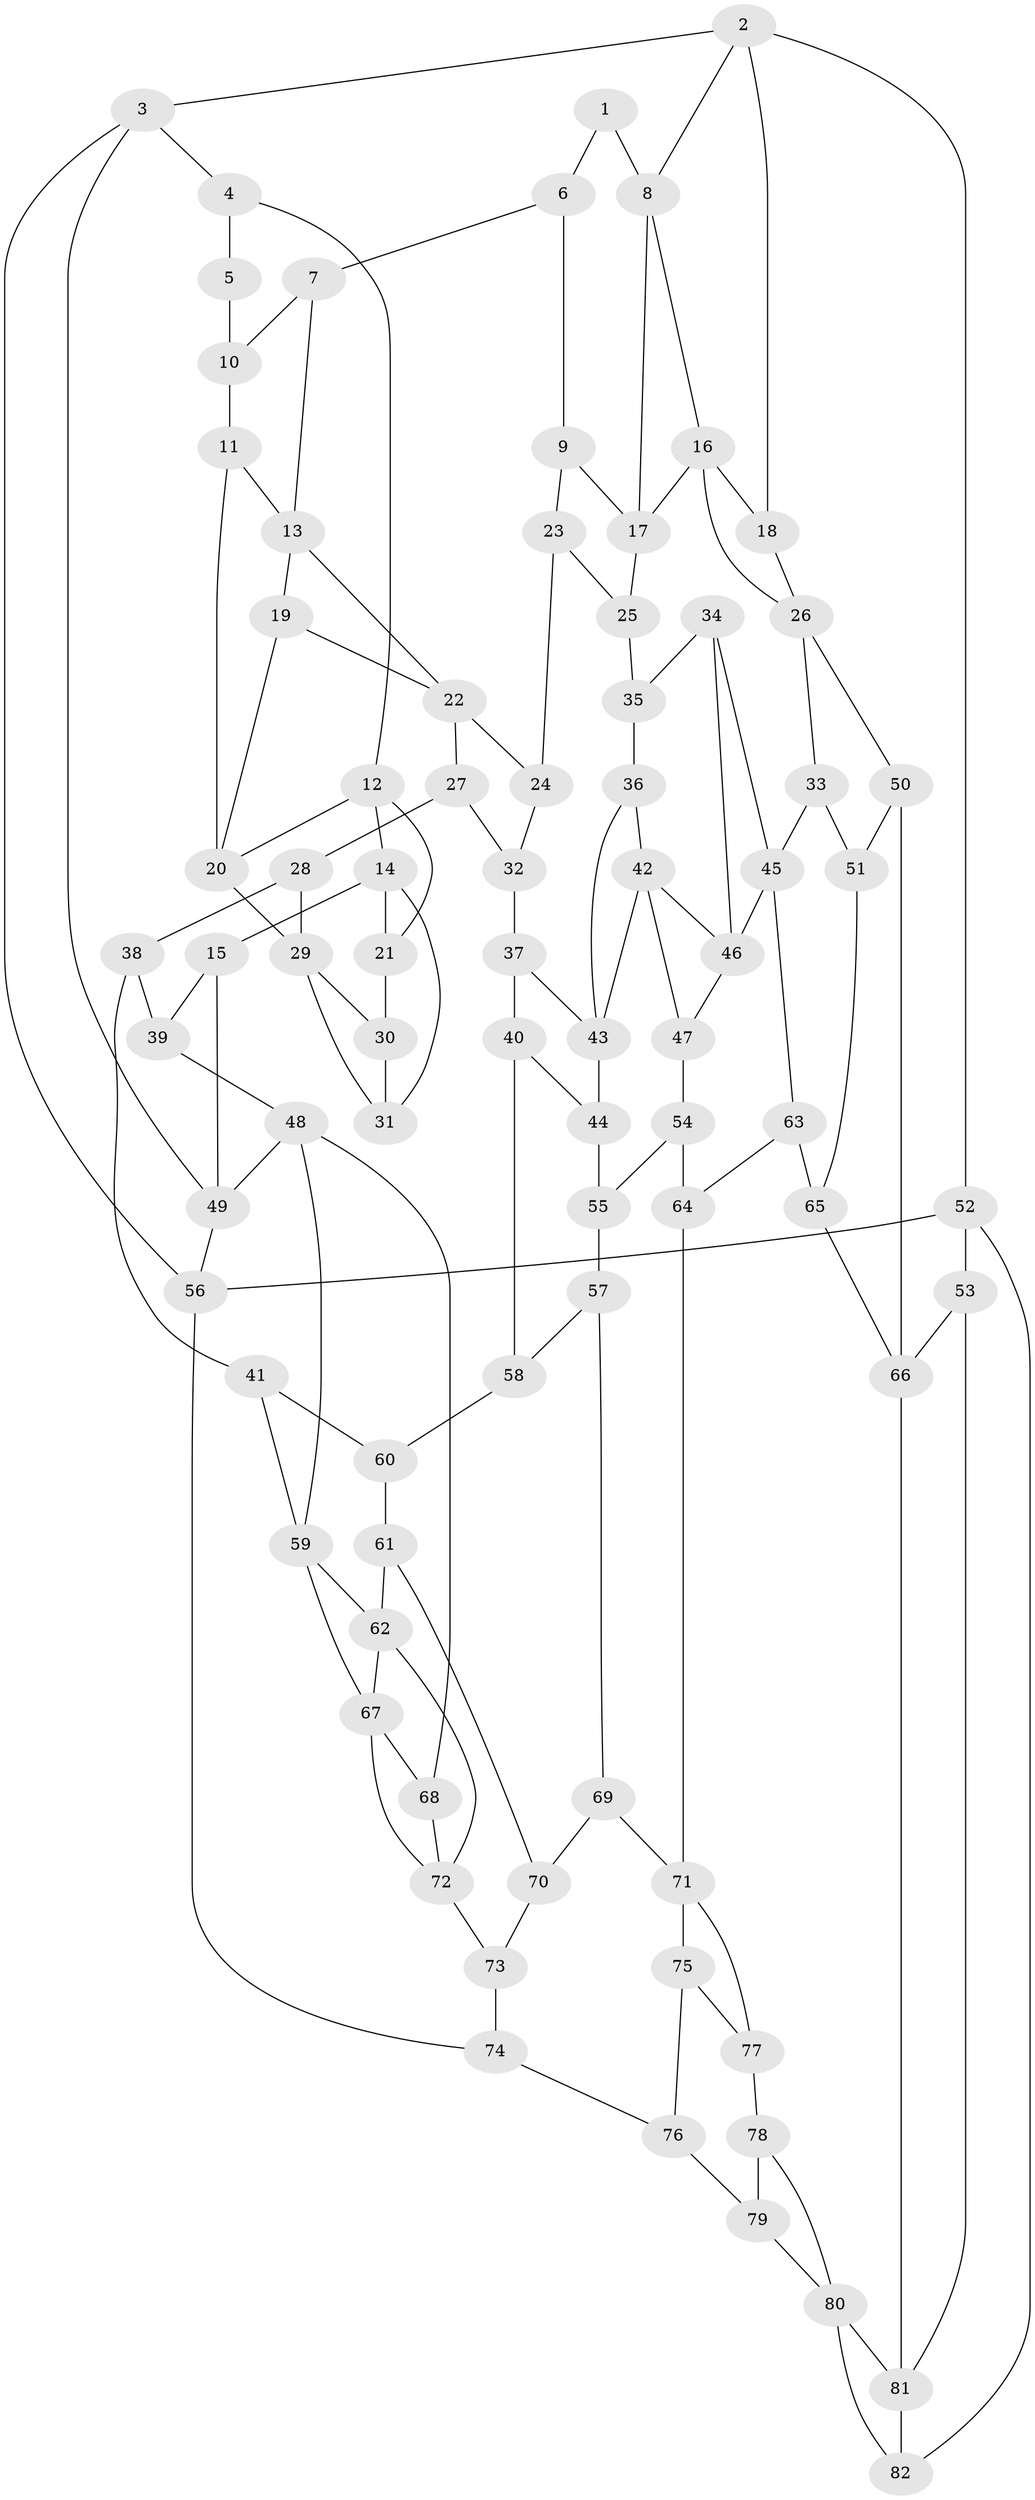// original degree distribution, {3: 0.017241379310344827, 4: 0.25, 6: 0.23275862068965517, 5: 0.5}
// Generated by graph-tools (version 1.1) at 2025/38/03/04/25 23:38:31]
// undirected, 82 vertices, 136 edges
graph export_dot {
  node [color=gray90,style=filled];
  1;
  2;
  3;
  4;
  5;
  6;
  7;
  8;
  9;
  10;
  11;
  12;
  13;
  14;
  15;
  16;
  17;
  18;
  19;
  20;
  21;
  22;
  23;
  24;
  25;
  26;
  27;
  28;
  29;
  30;
  31;
  32;
  33;
  34;
  35;
  36;
  37;
  38;
  39;
  40;
  41;
  42;
  43;
  44;
  45;
  46;
  47;
  48;
  49;
  50;
  51;
  52;
  53;
  54;
  55;
  56;
  57;
  58;
  59;
  60;
  61;
  62;
  63;
  64;
  65;
  66;
  67;
  68;
  69;
  70;
  71;
  72;
  73;
  74;
  75;
  76;
  77;
  78;
  79;
  80;
  81;
  82;
  1 -- 6 [weight=1.0];
  1 -- 8 [weight=1.0];
  2 -- 3 [weight=1.0];
  2 -- 8 [weight=1.0];
  2 -- 18 [weight=1.0];
  2 -- 52 [weight=1.0];
  3 -- 4 [weight=1.0];
  3 -- 49 [weight=1.0];
  3 -- 56 [weight=1.0];
  4 -- 5 [weight=1.0];
  4 -- 12 [weight=1.0];
  5 -- 10 [weight=2.0];
  6 -- 7 [weight=1.0];
  6 -- 9 [weight=1.0];
  7 -- 10 [weight=1.0];
  7 -- 13 [weight=1.0];
  8 -- 16 [weight=1.0];
  8 -- 17 [weight=1.0];
  9 -- 17 [weight=1.0];
  9 -- 23 [weight=1.0];
  10 -- 11 [weight=1.0];
  11 -- 13 [weight=1.0];
  11 -- 20 [weight=1.0];
  12 -- 14 [weight=1.0];
  12 -- 20 [weight=1.0];
  12 -- 21 [weight=1.0];
  13 -- 19 [weight=1.0];
  13 -- 22 [weight=1.0];
  14 -- 15 [weight=1.0];
  14 -- 21 [weight=1.0];
  14 -- 31 [weight=1.0];
  15 -- 39 [weight=1.0];
  15 -- 49 [weight=1.0];
  16 -- 17 [weight=1.0];
  16 -- 18 [weight=1.0];
  16 -- 26 [weight=1.0];
  17 -- 25 [weight=1.0];
  18 -- 26 [weight=1.0];
  19 -- 20 [weight=1.0];
  19 -- 22 [weight=1.0];
  20 -- 29 [weight=1.0];
  21 -- 30 [weight=2.0];
  22 -- 24 [weight=1.0];
  22 -- 27 [weight=1.0];
  23 -- 24 [weight=1.0];
  23 -- 25 [weight=1.0];
  24 -- 32 [weight=1.0];
  25 -- 35 [weight=1.0];
  26 -- 33 [weight=1.0];
  26 -- 50 [weight=1.0];
  27 -- 28 [weight=1.0];
  27 -- 32 [weight=1.0];
  28 -- 29 [weight=1.0];
  28 -- 38 [weight=1.0];
  29 -- 30 [weight=1.0];
  29 -- 31 [weight=1.0];
  30 -- 31 [weight=1.0];
  32 -- 37 [weight=1.0];
  33 -- 45 [weight=1.0];
  33 -- 51 [weight=1.0];
  34 -- 35 [weight=1.0];
  34 -- 45 [weight=1.0];
  34 -- 46 [weight=1.0];
  35 -- 36 [weight=1.0];
  36 -- 42 [weight=1.0];
  36 -- 43 [weight=1.0];
  37 -- 40 [weight=1.0];
  37 -- 43 [weight=1.0];
  38 -- 39 [weight=1.0];
  38 -- 41 [weight=1.0];
  39 -- 48 [weight=1.0];
  40 -- 44 [weight=1.0];
  40 -- 58 [weight=1.0];
  41 -- 59 [weight=1.0];
  41 -- 60 [weight=1.0];
  42 -- 43 [weight=1.0];
  42 -- 46 [weight=1.0];
  42 -- 47 [weight=1.0];
  43 -- 44 [weight=1.0];
  44 -- 55 [weight=1.0];
  45 -- 46 [weight=1.0];
  45 -- 63 [weight=1.0];
  46 -- 47 [weight=1.0];
  47 -- 54 [weight=1.0];
  48 -- 49 [weight=1.0];
  48 -- 59 [weight=1.0];
  48 -- 68 [weight=1.0];
  49 -- 56 [weight=1.0];
  50 -- 51 [weight=1.0];
  50 -- 66 [weight=1.0];
  51 -- 65 [weight=1.0];
  52 -- 53 [weight=1.0];
  52 -- 56 [weight=1.0];
  52 -- 82 [weight=1.0];
  53 -- 66 [weight=1.0];
  53 -- 81 [weight=1.0];
  54 -- 55 [weight=1.0];
  54 -- 64 [weight=1.0];
  55 -- 57 [weight=1.0];
  56 -- 74 [weight=1.0];
  57 -- 58 [weight=1.0];
  57 -- 69 [weight=1.0];
  58 -- 60 [weight=2.0];
  59 -- 62 [weight=1.0];
  59 -- 67 [weight=1.0];
  60 -- 61 [weight=1.0];
  61 -- 62 [weight=1.0];
  61 -- 70 [weight=1.0];
  62 -- 67 [weight=1.0];
  62 -- 72 [weight=1.0];
  63 -- 64 [weight=1.0];
  63 -- 65 [weight=2.0];
  64 -- 71 [weight=1.0];
  65 -- 66 [weight=1.0];
  66 -- 81 [weight=1.0];
  67 -- 68 [weight=1.0];
  67 -- 72 [weight=1.0];
  68 -- 72 [weight=1.0];
  69 -- 70 [weight=1.0];
  69 -- 71 [weight=1.0];
  70 -- 73 [weight=1.0];
  71 -- 75 [weight=1.0];
  71 -- 77 [weight=1.0];
  72 -- 73 [weight=1.0];
  73 -- 74 [weight=1.0];
  74 -- 76 [weight=1.0];
  75 -- 76 [weight=1.0];
  75 -- 77 [weight=1.0];
  76 -- 79 [weight=1.0];
  77 -- 78 [weight=2.0];
  78 -- 79 [weight=1.0];
  78 -- 80 [weight=1.0];
  79 -- 80 [weight=1.0];
  80 -- 81 [weight=1.0];
  80 -- 82 [weight=1.0];
  81 -- 82 [weight=1.0];
}
